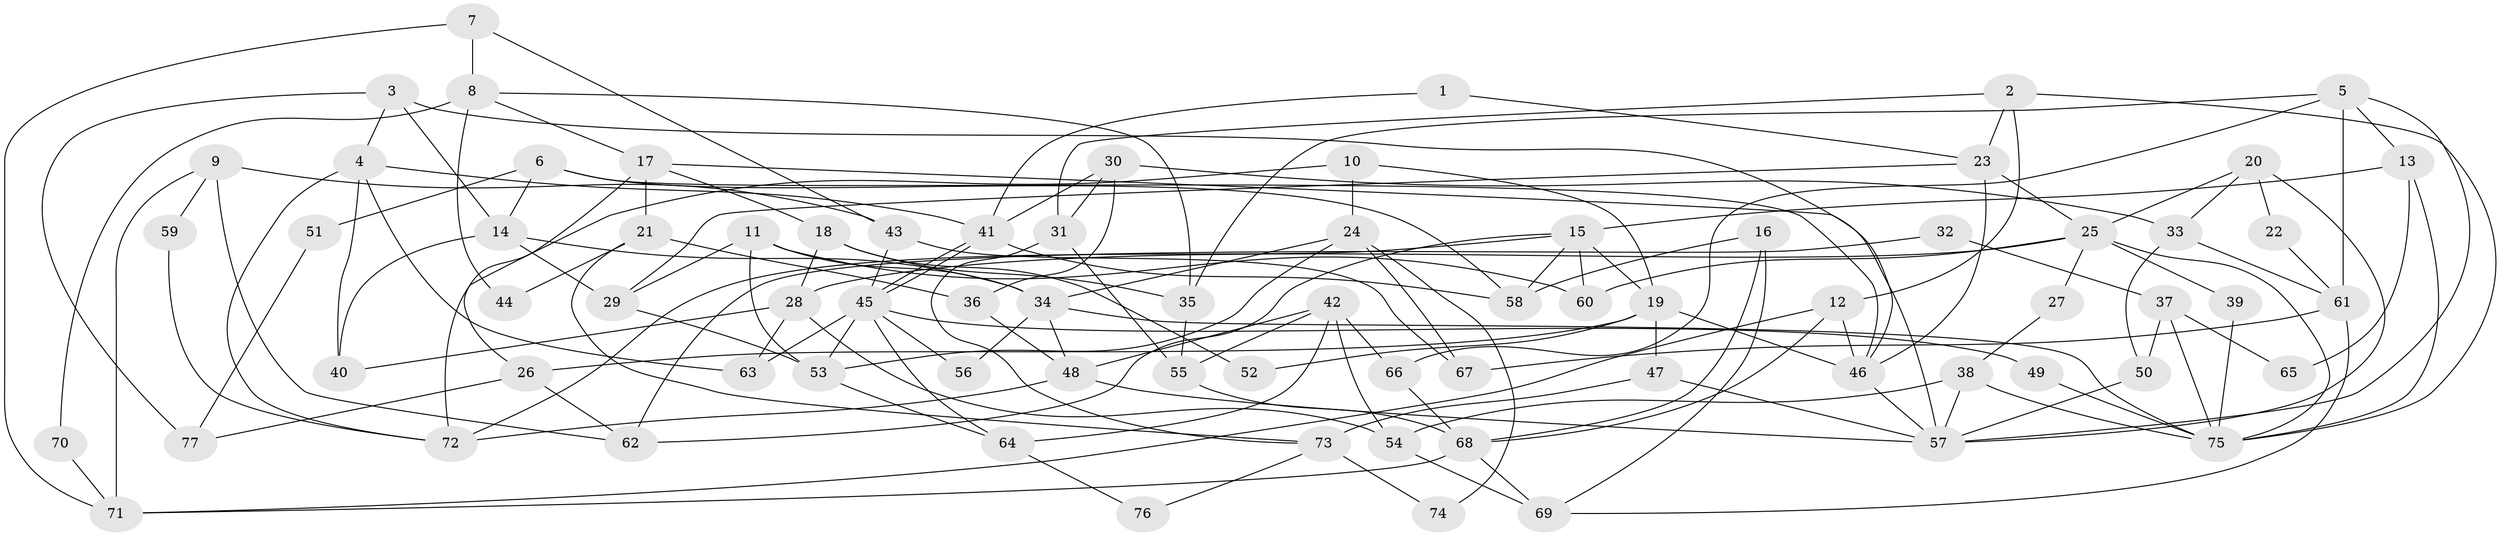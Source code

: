 // Generated by graph-tools (version 1.1) at 2025/15/03/09/25 04:15:10]
// undirected, 77 vertices, 154 edges
graph export_dot {
graph [start="1"]
  node [color=gray90,style=filled];
  1;
  2;
  3;
  4;
  5;
  6;
  7;
  8;
  9;
  10;
  11;
  12;
  13;
  14;
  15;
  16;
  17;
  18;
  19;
  20;
  21;
  22;
  23;
  24;
  25;
  26;
  27;
  28;
  29;
  30;
  31;
  32;
  33;
  34;
  35;
  36;
  37;
  38;
  39;
  40;
  41;
  42;
  43;
  44;
  45;
  46;
  47;
  48;
  49;
  50;
  51;
  52;
  53;
  54;
  55;
  56;
  57;
  58;
  59;
  60;
  61;
  62;
  63;
  64;
  65;
  66;
  67;
  68;
  69;
  70;
  71;
  72;
  73;
  74;
  75;
  76;
  77;
  1 -- 23;
  1 -- 41;
  2 -- 23;
  2 -- 75;
  2 -- 12;
  2 -- 31;
  3 -- 46;
  3 -- 4;
  3 -- 14;
  3 -- 77;
  4 -- 41;
  4 -- 40;
  4 -- 63;
  4 -- 72;
  5 -- 35;
  5 -- 66;
  5 -- 13;
  5 -- 57;
  5 -- 61;
  6 -- 14;
  6 -- 46;
  6 -- 51;
  6 -- 58;
  7 -- 8;
  7 -- 43;
  7 -- 71;
  8 -- 35;
  8 -- 17;
  8 -- 44;
  8 -- 70;
  9 -- 43;
  9 -- 71;
  9 -- 59;
  9 -- 62;
  10 -- 19;
  10 -- 72;
  10 -- 24;
  11 -- 29;
  11 -- 53;
  11 -- 34;
  11 -- 60;
  12 -- 68;
  12 -- 46;
  12 -- 71;
  13 -- 15;
  13 -- 65;
  13 -- 75;
  14 -- 34;
  14 -- 29;
  14 -- 40;
  15 -- 60;
  15 -- 58;
  15 -- 19;
  15 -- 62;
  15 -- 72;
  16 -- 68;
  16 -- 58;
  16 -- 69;
  17 -- 26;
  17 -- 21;
  17 -- 18;
  17 -- 57;
  18 -- 28;
  18 -- 35;
  18 -- 52;
  19 -- 46;
  19 -- 26;
  19 -- 47;
  19 -- 52;
  20 -- 25;
  20 -- 57;
  20 -- 22;
  20 -- 33;
  21 -- 73;
  21 -- 36;
  21 -- 44;
  22 -- 61;
  23 -- 29;
  23 -- 46;
  23 -- 25;
  24 -- 34;
  24 -- 53;
  24 -- 67;
  24 -- 74;
  25 -- 75;
  25 -- 27;
  25 -- 28;
  25 -- 39;
  25 -- 60;
  26 -- 62;
  26 -- 77;
  27 -- 38;
  28 -- 63;
  28 -- 40;
  28 -- 54;
  29 -- 53;
  30 -- 33;
  30 -- 31;
  30 -- 36;
  30 -- 41;
  31 -- 55;
  31 -- 73;
  32 -- 62;
  32 -- 37;
  33 -- 61;
  33 -- 50;
  34 -- 48;
  34 -- 56;
  34 -- 75;
  35 -- 55;
  36 -- 48;
  37 -- 50;
  37 -- 75;
  37 -- 65;
  38 -- 75;
  38 -- 57;
  38 -- 54;
  39 -- 75;
  41 -- 45;
  41 -- 45;
  41 -- 58;
  42 -- 48;
  42 -- 54;
  42 -- 55;
  42 -- 64;
  42 -- 66;
  43 -- 67;
  43 -- 45;
  45 -- 53;
  45 -- 49;
  45 -- 56;
  45 -- 63;
  45 -- 64;
  46 -- 57;
  47 -- 57;
  47 -- 73;
  48 -- 72;
  48 -- 57;
  49 -- 75;
  50 -- 57;
  51 -- 77;
  53 -- 64;
  54 -- 69;
  55 -- 68;
  59 -- 72;
  61 -- 69;
  61 -- 67;
  64 -- 76;
  66 -- 68;
  68 -- 71;
  68 -- 69;
  70 -- 71;
  73 -- 74;
  73 -- 76;
}
